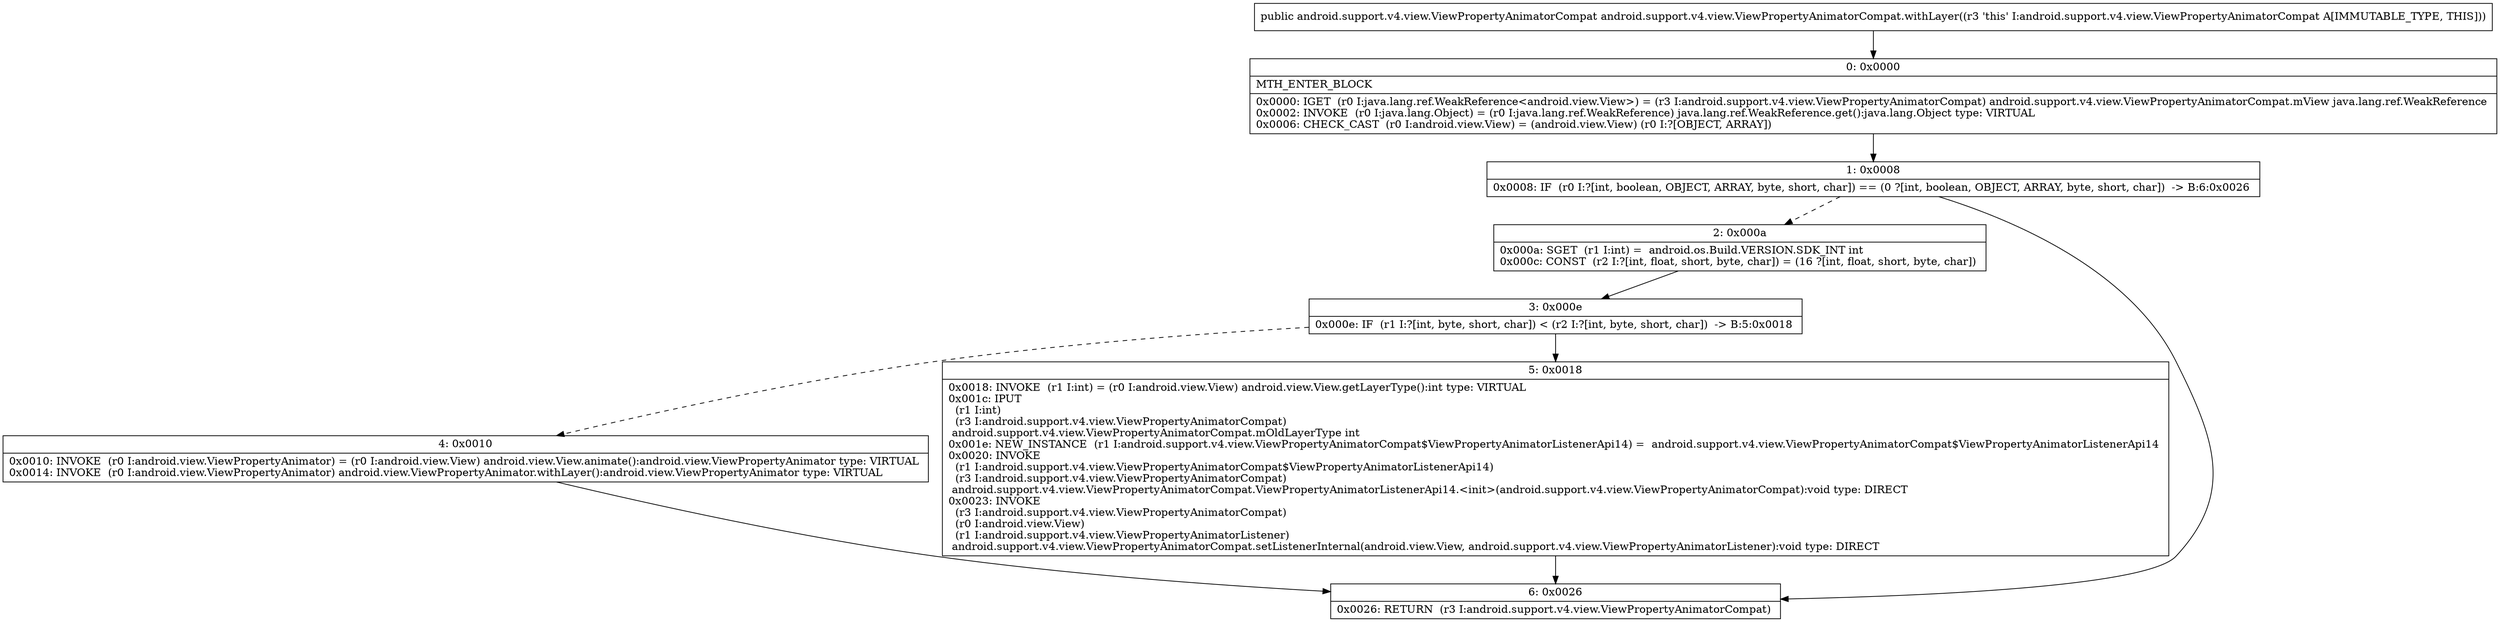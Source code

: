 digraph "CFG forandroid.support.v4.view.ViewPropertyAnimatorCompat.withLayer()Landroid\/support\/v4\/view\/ViewPropertyAnimatorCompat;" {
Node_0 [shape=record,label="{0\:\ 0x0000|MTH_ENTER_BLOCK\l|0x0000: IGET  (r0 I:java.lang.ref.WeakReference\<android.view.View\>) = (r3 I:android.support.v4.view.ViewPropertyAnimatorCompat) android.support.v4.view.ViewPropertyAnimatorCompat.mView java.lang.ref.WeakReference \l0x0002: INVOKE  (r0 I:java.lang.Object) = (r0 I:java.lang.ref.WeakReference) java.lang.ref.WeakReference.get():java.lang.Object type: VIRTUAL \l0x0006: CHECK_CAST  (r0 I:android.view.View) = (android.view.View) (r0 I:?[OBJECT, ARRAY]) \l}"];
Node_1 [shape=record,label="{1\:\ 0x0008|0x0008: IF  (r0 I:?[int, boolean, OBJECT, ARRAY, byte, short, char]) == (0 ?[int, boolean, OBJECT, ARRAY, byte, short, char])  \-\> B:6:0x0026 \l}"];
Node_2 [shape=record,label="{2\:\ 0x000a|0x000a: SGET  (r1 I:int) =  android.os.Build.VERSION.SDK_INT int \l0x000c: CONST  (r2 I:?[int, float, short, byte, char]) = (16 ?[int, float, short, byte, char]) \l}"];
Node_3 [shape=record,label="{3\:\ 0x000e|0x000e: IF  (r1 I:?[int, byte, short, char]) \< (r2 I:?[int, byte, short, char])  \-\> B:5:0x0018 \l}"];
Node_4 [shape=record,label="{4\:\ 0x0010|0x0010: INVOKE  (r0 I:android.view.ViewPropertyAnimator) = (r0 I:android.view.View) android.view.View.animate():android.view.ViewPropertyAnimator type: VIRTUAL \l0x0014: INVOKE  (r0 I:android.view.ViewPropertyAnimator) android.view.ViewPropertyAnimator.withLayer():android.view.ViewPropertyAnimator type: VIRTUAL \l}"];
Node_5 [shape=record,label="{5\:\ 0x0018|0x0018: INVOKE  (r1 I:int) = (r0 I:android.view.View) android.view.View.getLayerType():int type: VIRTUAL \l0x001c: IPUT  \l  (r1 I:int)\l  (r3 I:android.support.v4.view.ViewPropertyAnimatorCompat)\l android.support.v4.view.ViewPropertyAnimatorCompat.mOldLayerType int \l0x001e: NEW_INSTANCE  (r1 I:android.support.v4.view.ViewPropertyAnimatorCompat$ViewPropertyAnimatorListenerApi14) =  android.support.v4.view.ViewPropertyAnimatorCompat$ViewPropertyAnimatorListenerApi14 \l0x0020: INVOKE  \l  (r1 I:android.support.v4.view.ViewPropertyAnimatorCompat$ViewPropertyAnimatorListenerApi14)\l  (r3 I:android.support.v4.view.ViewPropertyAnimatorCompat)\l android.support.v4.view.ViewPropertyAnimatorCompat.ViewPropertyAnimatorListenerApi14.\<init\>(android.support.v4.view.ViewPropertyAnimatorCompat):void type: DIRECT \l0x0023: INVOKE  \l  (r3 I:android.support.v4.view.ViewPropertyAnimatorCompat)\l  (r0 I:android.view.View)\l  (r1 I:android.support.v4.view.ViewPropertyAnimatorListener)\l android.support.v4.view.ViewPropertyAnimatorCompat.setListenerInternal(android.view.View, android.support.v4.view.ViewPropertyAnimatorListener):void type: DIRECT \l}"];
Node_6 [shape=record,label="{6\:\ 0x0026|0x0026: RETURN  (r3 I:android.support.v4.view.ViewPropertyAnimatorCompat) \l}"];
MethodNode[shape=record,label="{public android.support.v4.view.ViewPropertyAnimatorCompat android.support.v4.view.ViewPropertyAnimatorCompat.withLayer((r3 'this' I:android.support.v4.view.ViewPropertyAnimatorCompat A[IMMUTABLE_TYPE, THIS])) }"];
MethodNode -> Node_0;
Node_0 -> Node_1;
Node_1 -> Node_2[style=dashed];
Node_1 -> Node_6;
Node_2 -> Node_3;
Node_3 -> Node_4[style=dashed];
Node_3 -> Node_5;
Node_4 -> Node_6;
Node_5 -> Node_6;
}

